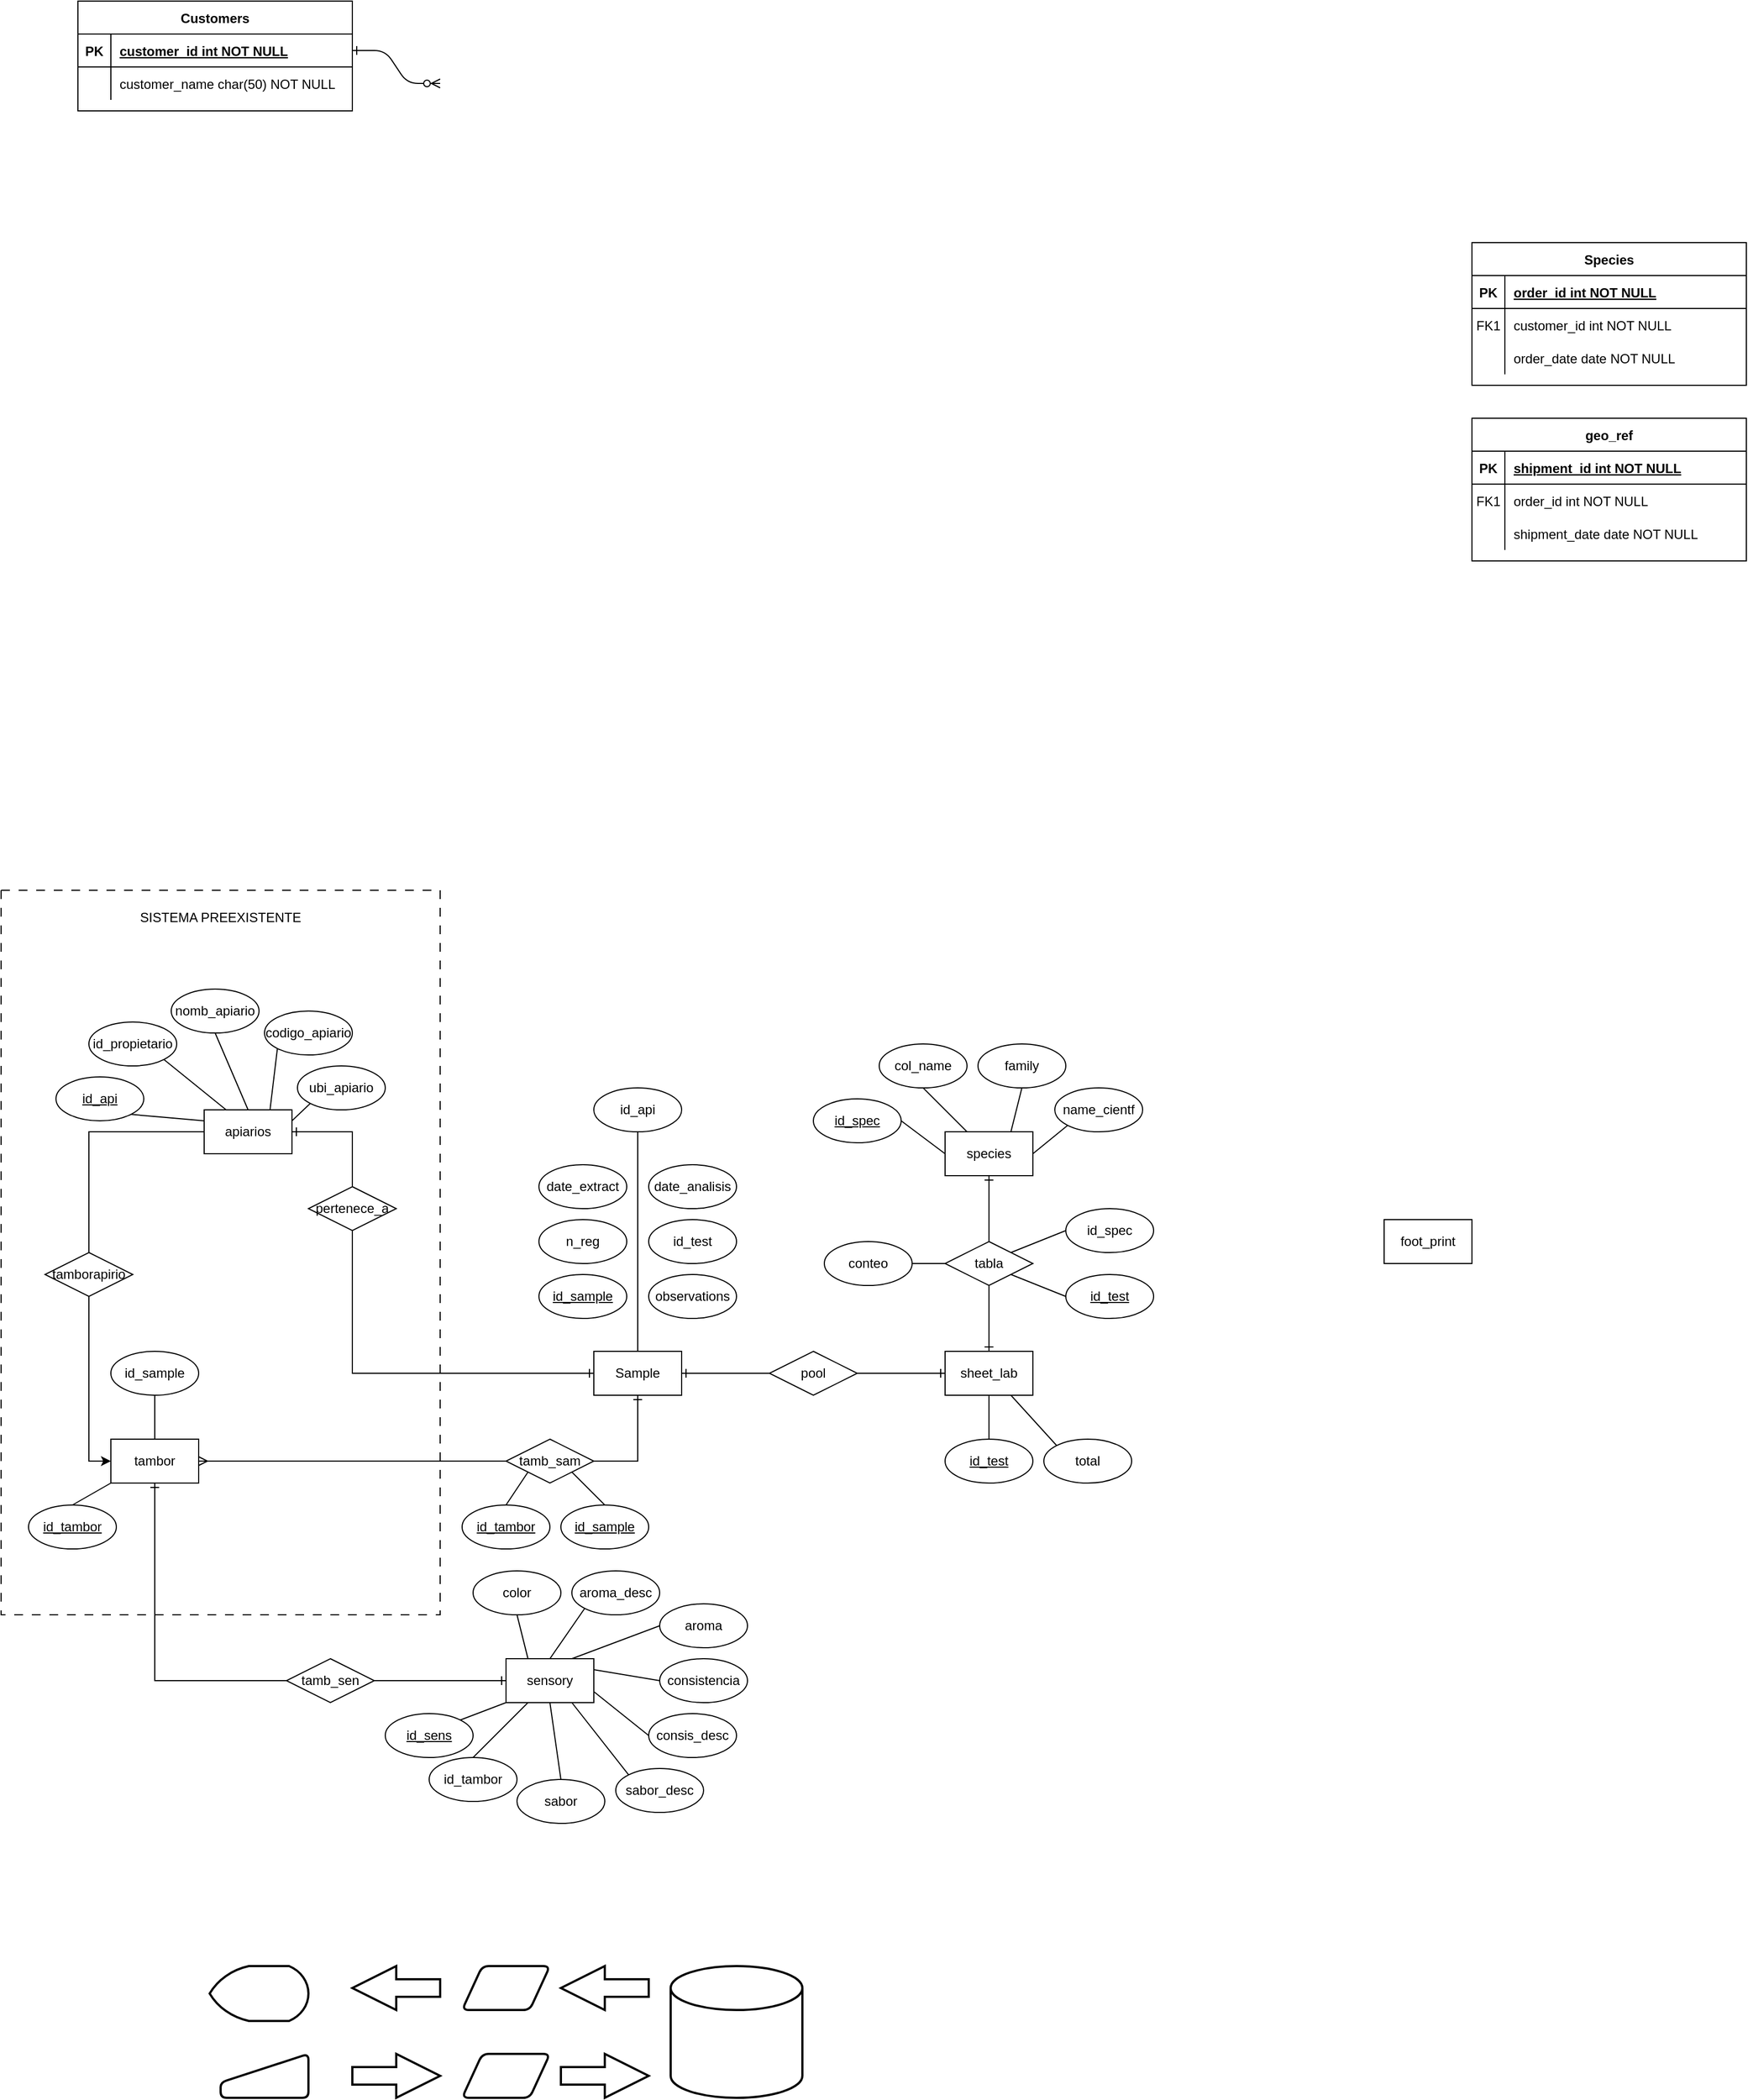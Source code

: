 <mxfile version="27.0.6">
  <diagram id="R2lEEEUBdFMjLlhIrx00" name="Page-1">
    <mxGraphModel dx="2096" dy="1727" grid="1" gridSize="10" guides="1" tooltips="1" connect="1" arrows="1" fold="1" page="1" pageScale="1" pageWidth="850" pageHeight="1100" math="0" shadow="0" extFonts="Permanent Marker^https://fonts.googleapis.com/css?family=Permanent+Marker">
      <root>
        <mxCell id="0" />
        <mxCell id="1" parent="0" />
        <mxCell id="C-vyLk0tnHw3VtMMgP7b-1" value="" style="edgeStyle=entityRelationEdgeStyle;endArrow=ERzeroToMany;startArrow=ERone;endFill=1;startFill=0;" parent="1" source="C-vyLk0tnHw3VtMMgP7b-24" edge="1">
          <mxGeometry width="100" height="100" relative="1" as="geometry">
            <mxPoint x="270" y="330" as="sourcePoint" />
            <mxPoint x="380" y="-195" as="targetPoint" />
          </mxGeometry>
        </mxCell>
        <mxCell id="C-vyLk0tnHw3VtMMgP7b-2" value="Species" style="shape=table;startSize=30;container=1;collapsible=1;childLayout=tableLayout;fixedRows=1;rowLines=0;fontStyle=1;align=center;resizeLast=1;" parent="1" vertex="1">
          <mxGeometry x="1320" y="-50" width="250" height="130" as="geometry" />
        </mxCell>
        <mxCell id="C-vyLk0tnHw3VtMMgP7b-3" value="" style="shape=partialRectangle;collapsible=0;dropTarget=0;pointerEvents=0;fillColor=none;points=[[0,0.5],[1,0.5]];portConstraint=eastwest;top=0;left=0;right=0;bottom=1;" parent="C-vyLk0tnHw3VtMMgP7b-2" vertex="1">
          <mxGeometry y="30" width="250" height="30" as="geometry" />
        </mxCell>
        <mxCell id="C-vyLk0tnHw3VtMMgP7b-4" value="PK" style="shape=partialRectangle;overflow=hidden;connectable=0;fillColor=none;top=0;left=0;bottom=0;right=0;fontStyle=1;" parent="C-vyLk0tnHw3VtMMgP7b-3" vertex="1">
          <mxGeometry width="30" height="30" as="geometry">
            <mxRectangle width="30" height="30" as="alternateBounds" />
          </mxGeometry>
        </mxCell>
        <mxCell id="C-vyLk0tnHw3VtMMgP7b-5" value="order_id int NOT NULL " style="shape=partialRectangle;overflow=hidden;connectable=0;fillColor=none;top=0;left=0;bottom=0;right=0;align=left;spacingLeft=6;fontStyle=5;" parent="C-vyLk0tnHw3VtMMgP7b-3" vertex="1">
          <mxGeometry x="30" width="220" height="30" as="geometry">
            <mxRectangle width="220" height="30" as="alternateBounds" />
          </mxGeometry>
        </mxCell>
        <mxCell id="C-vyLk0tnHw3VtMMgP7b-6" value="" style="shape=partialRectangle;collapsible=0;dropTarget=0;pointerEvents=0;fillColor=none;points=[[0,0.5],[1,0.5]];portConstraint=eastwest;top=0;left=0;right=0;bottom=0;" parent="C-vyLk0tnHw3VtMMgP7b-2" vertex="1">
          <mxGeometry y="60" width="250" height="30" as="geometry" />
        </mxCell>
        <mxCell id="C-vyLk0tnHw3VtMMgP7b-7" value="FK1" style="shape=partialRectangle;overflow=hidden;connectable=0;fillColor=none;top=0;left=0;bottom=0;right=0;" parent="C-vyLk0tnHw3VtMMgP7b-6" vertex="1">
          <mxGeometry width="30" height="30" as="geometry">
            <mxRectangle width="30" height="30" as="alternateBounds" />
          </mxGeometry>
        </mxCell>
        <mxCell id="C-vyLk0tnHw3VtMMgP7b-8" value="customer_id int NOT NULL" style="shape=partialRectangle;overflow=hidden;connectable=0;fillColor=none;top=0;left=0;bottom=0;right=0;align=left;spacingLeft=6;" parent="C-vyLk0tnHw3VtMMgP7b-6" vertex="1">
          <mxGeometry x="30" width="220" height="30" as="geometry">
            <mxRectangle width="220" height="30" as="alternateBounds" />
          </mxGeometry>
        </mxCell>
        <mxCell id="C-vyLk0tnHw3VtMMgP7b-9" value="" style="shape=partialRectangle;collapsible=0;dropTarget=0;pointerEvents=0;fillColor=none;points=[[0,0.5],[1,0.5]];portConstraint=eastwest;top=0;left=0;right=0;bottom=0;" parent="C-vyLk0tnHw3VtMMgP7b-2" vertex="1">
          <mxGeometry y="90" width="250" height="30" as="geometry" />
        </mxCell>
        <mxCell id="C-vyLk0tnHw3VtMMgP7b-10" value="" style="shape=partialRectangle;overflow=hidden;connectable=0;fillColor=none;top=0;left=0;bottom=0;right=0;" parent="C-vyLk0tnHw3VtMMgP7b-9" vertex="1">
          <mxGeometry width="30" height="30" as="geometry">
            <mxRectangle width="30" height="30" as="alternateBounds" />
          </mxGeometry>
        </mxCell>
        <mxCell id="C-vyLk0tnHw3VtMMgP7b-11" value="order_date date NOT NULL" style="shape=partialRectangle;overflow=hidden;connectable=0;fillColor=none;top=0;left=0;bottom=0;right=0;align=left;spacingLeft=6;" parent="C-vyLk0tnHw3VtMMgP7b-9" vertex="1">
          <mxGeometry x="30" width="220" height="30" as="geometry">
            <mxRectangle width="220" height="30" as="alternateBounds" />
          </mxGeometry>
        </mxCell>
        <mxCell id="C-vyLk0tnHw3VtMMgP7b-13" value="geo_ref" style="shape=table;startSize=30;container=1;collapsible=1;childLayout=tableLayout;fixedRows=1;rowLines=0;fontStyle=1;align=center;resizeLast=1;" parent="1" vertex="1">
          <mxGeometry x="1320" y="110" width="250" height="130" as="geometry" />
        </mxCell>
        <mxCell id="C-vyLk0tnHw3VtMMgP7b-14" value="" style="shape=partialRectangle;collapsible=0;dropTarget=0;pointerEvents=0;fillColor=none;points=[[0,0.5],[1,0.5]];portConstraint=eastwest;top=0;left=0;right=0;bottom=1;" parent="C-vyLk0tnHw3VtMMgP7b-13" vertex="1">
          <mxGeometry y="30" width="250" height="30" as="geometry" />
        </mxCell>
        <mxCell id="C-vyLk0tnHw3VtMMgP7b-15" value="PK" style="shape=partialRectangle;overflow=hidden;connectable=0;fillColor=none;top=0;left=0;bottom=0;right=0;fontStyle=1;" parent="C-vyLk0tnHw3VtMMgP7b-14" vertex="1">
          <mxGeometry width="30" height="30" as="geometry">
            <mxRectangle width="30" height="30" as="alternateBounds" />
          </mxGeometry>
        </mxCell>
        <mxCell id="C-vyLk0tnHw3VtMMgP7b-16" value="shipment_id int NOT NULL " style="shape=partialRectangle;overflow=hidden;connectable=0;fillColor=none;top=0;left=0;bottom=0;right=0;align=left;spacingLeft=6;fontStyle=5;" parent="C-vyLk0tnHw3VtMMgP7b-14" vertex="1">
          <mxGeometry x="30" width="220" height="30" as="geometry">
            <mxRectangle width="220" height="30" as="alternateBounds" />
          </mxGeometry>
        </mxCell>
        <mxCell id="C-vyLk0tnHw3VtMMgP7b-17" value="" style="shape=partialRectangle;collapsible=0;dropTarget=0;pointerEvents=0;fillColor=none;points=[[0,0.5],[1,0.5]];portConstraint=eastwest;top=0;left=0;right=0;bottom=0;" parent="C-vyLk0tnHw3VtMMgP7b-13" vertex="1">
          <mxGeometry y="60" width="250" height="30" as="geometry" />
        </mxCell>
        <mxCell id="C-vyLk0tnHw3VtMMgP7b-18" value="FK1" style="shape=partialRectangle;overflow=hidden;connectable=0;fillColor=none;top=0;left=0;bottom=0;right=0;" parent="C-vyLk0tnHw3VtMMgP7b-17" vertex="1">
          <mxGeometry width="30" height="30" as="geometry">
            <mxRectangle width="30" height="30" as="alternateBounds" />
          </mxGeometry>
        </mxCell>
        <mxCell id="C-vyLk0tnHw3VtMMgP7b-19" value="order_id int NOT NULL" style="shape=partialRectangle;overflow=hidden;connectable=0;fillColor=none;top=0;left=0;bottom=0;right=0;align=left;spacingLeft=6;" parent="C-vyLk0tnHw3VtMMgP7b-17" vertex="1">
          <mxGeometry x="30" width="220" height="30" as="geometry">
            <mxRectangle width="220" height="30" as="alternateBounds" />
          </mxGeometry>
        </mxCell>
        <mxCell id="C-vyLk0tnHw3VtMMgP7b-20" value="" style="shape=partialRectangle;collapsible=0;dropTarget=0;pointerEvents=0;fillColor=none;points=[[0,0.5],[1,0.5]];portConstraint=eastwest;top=0;left=0;right=0;bottom=0;" parent="C-vyLk0tnHw3VtMMgP7b-13" vertex="1">
          <mxGeometry y="90" width="250" height="30" as="geometry" />
        </mxCell>
        <mxCell id="C-vyLk0tnHw3VtMMgP7b-21" value="" style="shape=partialRectangle;overflow=hidden;connectable=0;fillColor=none;top=0;left=0;bottom=0;right=0;" parent="C-vyLk0tnHw3VtMMgP7b-20" vertex="1">
          <mxGeometry width="30" height="30" as="geometry">
            <mxRectangle width="30" height="30" as="alternateBounds" />
          </mxGeometry>
        </mxCell>
        <mxCell id="C-vyLk0tnHw3VtMMgP7b-22" value="shipment_date date NOT NULL" style="shape=partialRectangle;overflow=hidden;connectable=0;fillColor=none;top=0;left=0;bottom=0;right=0;align=left;spacingLeft=6;" parent="C-vyLk0tnHw3VtMMgP7b-20" vertex="1">
          <mxGeometry x="30" width="220" height="30" as="geometry">
            <mxRectangle width="220" height="30" as="alternateBounds" />
          </mxGeometry>
        </mxCell>
        <mxCell id="C-vyLk0tnHw3VtMMgP7b-23" value="Customers" style="shape=table;startSize=30;container=1;collapsible=1;childLayout=tableLayout;fixedRows=1;rowLines=0;fontStyle=1;align=center;resizeLast=1;" parent="1" vertex="1">
          <mxGeometry x="50" y="-270" width="250" height="100" as="geometry" />
        </mxCell>
        <mxCell id="C-vyLk0tnHw3VtMMgP7b-24" value="" style="shape=partialRectangle;collapsible=0;dropTarget=0;pointerEvents=0;fillColor=none;points=[[0,0.5],[1,0.5]];portConstraint=eastwest;top=0;left=0;right=0;bottom=1;" parent="C-vyLk0tnHw3VtMMgP7b-23" vertex="1">
          <mxGeometry y="30" width="250" height="30" as="geometry" />
        </mxCell>
        <mxCell id="C-vyLk0tnHw3VtMMgP7b-25" value="PK" style="shape=partialRectangle;overflow=hidden;connectable=0;fillColor=none;top=0;left=0;bottom=0;right=0;fontStyle=1;" parent="C-vyLk0tnHw3VtMMgP7b-24" vertex="1">
          <mxGeometry width="30" height="30" as="geometry">
            <mxRectangle width="30" height="30" as="alternateBounds" />
          </mxGeometry>
        </mxCell>
        <mxCell id="C-vyLk0tnHw3VtMMgP7b-26" value="customer_id int NOT NULL " style="shape=partialRectangle;overflow=hidden;connectable=0;fillColor=none;top=0;left=0;bottom=0;right=0;align=left;spacingLeft=6;fontStyle=5;" parent="C-vyLk0tnHw3VtMMgP7b-24" vertex="1">
          <mxGeometry x="30" width="220" height="30" as="geometry">
            <mxRectangle width="220" height="30" as="alternateBounds" />
          </mxGeometry>
        </mxCell>
        <mxCell id="C-vyLk0tnHw3VtMMgP7b-27" value="" style="shape=partialRectangle;collapsible=0;dropTarget=0;pointerEvents=0;fillColor=none;points=[[0,0.5],[1,0.5]];portConstraint=eastwest;top=0;left=0;right=0;bottom=0;" parent="C-vyLk0tnHw3VtMMgP7b-23" vertex="1">
          <mxGeometry y="60" width="250" height="30" as="geometry" />
        </mxCell>
        <mxCell id="C-vyLk0tnHw3VtMMgP7b-28" value="" style="shape=partialRectangle;overflow=hidden;connectable=0;fillColor=none;top=0;left=0;bottom=0;right=0;" parent="C-vyLk0tnHw3VtMMgP7b-27" vertex="1">
          <mxGeometry width="30" height="30" as="geometry">
            <mxRectangle width="30" height="30" as="alternateBounds" />
          </mxGeometry>
        </mxCell>
        <mxCell id="C-vyLk0tnHw3VtMMgP7b-29" value="customer_name char(50) NOT NULL" style="shape=partialRectangle;overflow=hidden;connectable=0;fillColor=none;top=0;left=0;bottom=0;right=0;align=left;spacingLeft=6;" parent="C-vyLk0tnHw3VtMMgP7b-27" vertex="1">
          <mxGeometry x="30" width="220" height="30" as="geometry">
            <mxRectangle width="220" height="30" as="alternateBounds" />
          </mxGeometry>
        </mxCell>
        <mxCell id="2UJ9F-yyZZV8TtGCsO7B-1" value="species" style="whiteSpace=wrap;html=1;align=center;" parent="1" vertex="1">
          <mxGeometry x="840" y="760" width="80" height="40" as="geometry" />
        </mxCell>
        <mxCell id="FHarEw_1w8gjIPrUUaQ0-25" style="edgeStyle=orthogonalEdgeStyle;rounded=0;orthogonalLoop=1;jettySize=auto;html=1;entryX=0.5;entryY=1;entryDx=0;entryDy=0;startArrow=ERmany;startFill=0;endArrow=ERone;endFill=0;" parent="1" source="2UJ9F-yyZZV8TtGCsO7B-2" target="2UJ9F-yyZZV8TtGCsO7B-3" edge="1">
          <mxGeometry relative="1" as="geometry" />
        </mxCell>
        <mxCell id="ieJBfIBitrrJD2SXiwdM-3" style="edgeStyle=orthogonalEdgeStyle;rounded=0;orthogonalLoop=1;jettySize=auto;html=1;entryX=0;entryY=0.5;entryDx=0;entryDy=0;startArrow=ERone;startFill=0;endArrow=ERone;endFill=0;" parent="1" source="2UJ9F-yyZZV8TtGCsO7B-2" target="ieJBfIBitrrJD2SXiwdM-2" edge="1">
          <mxGeometry relative="1" as="geometry">
            <Array as="points">
              <mxPoint x="120" y="1260" />
            </Array>
          </mxGeometry>
        </mxCell>
        <mxCell id="2UJ9F-yyZZV8TtGCsO7B-2" value="tambor" style="whiteSpace=wrap;html=1;align=center;" parent="1" vertex="1">
          <mxGeometry x="80" y="1040" width="80" height="40" as="geometry" />
        </mxCell>
        <mxCell id="2UJ9F-yyZZV8TtGCsO7B-3" value="Sample" style="whiteSpace=wrap;html=1;align=center;" parent="1" vertex="1">
          <mxGeometry x="520" y="960" width="80" height="40" as="geometry" />
        </mxCell>
        <mxCell id="FHarEw_1w8gjIPrUUaQ0-1" value="" style="strokeWidth=2;html=1;shape=mxgraph.flowchart.database;whiteSpace=wrap;" parent="1" vertex="1">
          <mxGeometry x="590" y="1520" width="120" height="120" as="geometry" />
        </mxCell>
        <mxCell id="FHarEw_1w8gjIPrUUaQ0-2" value="" style="html=1;strokeWidth=2;shape=manualInput;whiteSpace=wrap;rounded=1;size=26;arcSize=11;" parent="1" vertex="1">
          <mxGeometry x="180" y="1600" width="80" height="40" as="geometry" />
        </mxCell>
        <mxCell id="FHarEw_1w8gjIPrUUaQ0-3" value="" style="shape=parallelogram;html=1;strokeWidth=2;perimeter=parallelogramPerimeter;whiteSpace=wrap;rounded=1;arcSize=12;size=0.23;" parent="1" vertex="1">
          <mxGeometry x="400" y="1600" width="80" height="40" as="geometry" />
        </mxCell>
        <mxCell id="FHarEw_1w8gjIPrUUaQ0-4" value="" style="verticalLabelPosition=bottom;verticalAlign=top;html=1;strokeWidth=2;shape=mxgraph.arrows2.arrow;dy=0.6;dx=40;notch=0;" parent="1" vertex="1">
          <mxGeometry x="490" y="1600" width="80" height="40" as="geometry" />
        </mxCell>
        <mxCell id="FHarEw_1w8gjIPrUUaQ0-5" value="" style="verticalLabelPosition=bottom;verticalAlign=top;html=1;strokeWidth=2;shape=mxgraph.arrows2.arrow;dy=0.6;dx=40;notch=0;" parent="1" vertex="1">
          <mxGeometry x="300" y="1600" width="80" height="40" as="geometry" />
        </mxCell>
        <mxCell id="FHarEw_1w8gjIPrUUaQ0-7" value="" style="strokeWidth=2;html=1;shape=mxgraph.flowchart.display;whiteSpace=wrap;" parent="1" vertex="1">
          <mxGeometry x="170" y="1520" width="90" height="50" as="geometry" />
        </mxCell>
        <mxCell id="FHarEw_1w8gjIPrUUaQ0-8" value="" style="verticalLabelPosition=bottom;verticalAlign=top;html=1;strokeWidth=2;shape=mxgraph.arrows2.arrow;dy=0.6;dx=40;notch=0;direction=west;" parent="1" vertex="1">
          <mxGeometry x="490" y="1520" width="80" height="40" as="geometry" />
        </mxCell>
        <mxCell id="FHarEw_1w8gjIPrUUaQ0-9" value="" style="verticalLabelPosition=bottom;verticalAlign=top;html=1;strokeWidth=2;shape=mxgraph.arrows2.arrow;dy=0.6;dx=40;notch=0;direction=west;" parent="1" vertex="1">
          <mxGeometry x="300" y="1520" width="80" height="40" as="geometry" />
        </mxCell>
        <mxCell id="FHarEw_1w8gjIPrUUaQ0-10" value="" style="shape=parallelogram;html=1;strokeWidth=2;perimeter=parallelogramPerimeter;whiteSpace=wrap;rounded=1;arcSize=12;size=0.23;" parent="1" vertex="1">
          <mxGeometry x="400" y="1520" width="80" height="40" as="geometry" />
        </mxCell>
        <mxCell id="FHarEw_1w8gjIPrUUaQ0-11" value="id_spec" style="ellipse;whiteSpace=wrap;html=1;align=center;fontStyle=4;" parent="1" vertex="1">
          <mxGeometry x="720" y="730" width="80" height="40" as="geometry" />
        </mxCell>
        <mxCell id="FHarEw_1w8gjIPrUUaQ0-12" value="col_name" style="ellipse;whiteSpace=wrap;html=1;align=center;" parent="1" vertex="1">
          <mxGeometry x="780" y="680" width="80" height="40" as="geometry" />
        </mxCell>
        <mxCell id="FHarEw_1w8gjIPrUUaQ0-13" value="family" style="ellipse;whiteSpace=wrap;html=1;align=center;" parent="1" vertex="1">
          <mxGeometry x="870" y="680" width="80" height="40" as="geometry" />
        </mxCell>
        <mxCell id="FHarEw_1w8gjIPrUUaQ0-17" value="" style="endArrow=none;html=1;rounded=0;entryX=0;entryY=0.5;entryDx=0;entryDy=0;exitX=1;exitY=0.5;exitDx=0;exitDy=0;" parent="1" source="FHarEw_1w8gjIPrUUaQ0-11" target="2UJ9F-yyZZV8TtGCsO7B-1" edge="1">
          <mxGeometry relative="1" as="geometry">
            <mxPoint x="820" y="720" as="sourcePoint" />
            <mxPoint x="980" y="720" as="targetPoint" />
          </mxGeometry>
        </mxCell>
        <mxCell id="FHarEw_1w8gjIPrUUaQ0-18" value="" style="endArrow=none;html=1;rounded=0;entryX=0.25;entryY=0;entryDx=0;entryDy=0;exitX=0.5;exitY=1;exitDx=0;exitDy=0;" parent="1" source="FHarEw_1w8gjIPrUUaQ0-12" target="2UJ9F-yyZZV8TtGCsO7B-1" edge="1">
          <mxGeometry relative="1" as="geometry">
            <mxPoint x="820" y="760" as="sourcePoint" />
            <mxPoint x="860" y="790" as="targetPoint" />
          </mxGeometry>
        </mxCell>
        <mxCell id="FHarEw_1w8gjIPrUUaQ0-19" value="" style="endArrow=none;html=1;rounded=0;entryX=0.75;entryY=0;entryDx=0;entryDy=0;exitX=0.5;exitY=1;exitDx=0;exitDy=0;" parent="1" source="FHarEw_1w8gjIPrUUaQ0-13" target="2UJ9F-yyZZV8TtGCsO7B-1" edge="1">
          <mxGeometry relative="1" as="geometry">
            <mxPoint x="970" y="730" as="sourcePoint" />
            <mxPoint x="1010" y="760" as="targetPoint" />
          </mxGeometry>
        </mxCell>
        <mxCell id="FHarEw_1w8gjIPrUUaQ0-22" value="" style="endArrow=none;html=1;rounded=0;entryX=0.5;entryY=0;entryDx=0;entryDy=0;exitX=0;exitY=1;exitDx=0;exitDy=0;" parent="1" source="2UJ9F-yyZZV8TtGCsO7B-2" target="FHarEw_1w8gjIPrUUaQ0-21" edge="1">
          <mxGeometry relative="1" as="geometry">
            <mxPoint x="250" y="900" as="sourcePoint" />
            <mxPoint x="240" y="940" as="targetPoint" />
          </mxGeometry>
        </mxCell>
        <mxCell id="FHarEw_1w8gjIPrUUaQ0-23" value="tamb_sam" style="shape=rhombus;perimeter=rhombusPerimeter;whiteSpace=wrap;html=1;align=center;" parent="1" vertex="1">
          <mxGeometry x="440" y="1040" width="80" height="40" as="geometry" />
        </mxCell>
        <mxCell id="FHarEw_1w8gjIPrUUaQ0-30" value="date_extract" style="ellipse;whiteSpace=wrap;html=1;align=center;" parent="1" vertex="1">
          <mxGeometry x="470" y="790" width="80" height="40" as="geometry" />
        </mxCell>
        <mxCell id="FHarEw_1w8gjIPrUUaQ0-31" value="id_test" style="ellipse;whiteSpace=wrap;html=1;align=center;" parent="1" vertex="1">
          <mxGeometry x="570" y="840" width="80" height="40" as="geometry" />
        </mxCell>
        <mxCell id="FHarEw_1w8gjIPrUUaQ0-32" value="&lt;u&gt;id_sample&lt;/u&gt;" style="ellipse;whiteSpace=wrap;html=1;align=center;" parent="1" vertex="1">
          <mxGeometry x="470" y="890" width="80" height="40" as="geometry" />
        </mxCell>
        <mxCell id="FHarEw_1w8gjIPrUUaQ0-33" value="id_sample" style="ellipse;whiteSpace=wrap;html=1;align=center;" parent="1" vertex="1">
          <mxGeometry x="80" y="960" width="80" height="40" as="geometry" />
        </mxCell>
        <mxCell id="FHarEw_1w8gjIPrUUaQ0-40" value="observations" style="ellipse;whiteSpace=wrap;html=1;align=center;" parent="1" vertex="1">
          <mxGeometry x="570" y="890" width="80" height="40" as="geometry" />
        </mxCell>
        <mxCell id="FHarEw_1w8gjIPrUUaQ0-43" style="edgeStyle=orthogonalEdgeStyle;rounded=0;orthogonalLoop=1;jettySize=auto;html=1;entryX=1;entryY=0.5;entryDx=0;entryDy=0;startArrow=ERone;startFill=0;endArrow=ERone;endFill=0;" parent="1" source="FHarEw_1w8gjIPrUUaQ0-41" target="2UJ9F-yyZZV8TtGCsO7B-3" edge="1">
          <mxGeometry relative="1" as="geometry" />
        </mxCell>
        <mxCell id="FHarEw_1w8gjIPrUUaQ0-41" value="sheet_lab" style="whiteSpace=wrap;html=1;align=center;" parent="1" vertex="1">
          <mxGeometry x="840" y="960" width="80" height="40" as="geometry" />
        </mxCell>
        <mxCell id="FHarEw_1w8gjIPrUUaQ0-42" value="pool" style="shape=rhombus;perimeter=rhombusPerimeter;whiteSpace=wrap;html=1;align=center;" parent="1" vertex="1">
          <mxGeometry x="680" y="960" width="80" height="40" as="geometry" />
        </mxCell>
        <mxCell id="FHarEw_1w8gjIPrUUaQ0-44" value="" style="endArrow=none;html=1;rounded=0;exitX=0.5;exitY=0;exitDx=0;exitDy=0;" parent="1" source="2UJ9F-yyZZV8TtGCsO7B-3" edge="1">
          <mxGeometry relative="1" as="geometry">
            <mxPoint x="650" y="940" as="sourcePoint" />
            <mxPoint x="560" y="760" as="targetPoint" />
          </mxGeometry>
        </mxCell>
        <mxCell id="FHarEw_1w8gjIPrUUaQ0-45" value="id_test" style="ellipse;whiteSpace=wrap;html=1;align=center;fontStyle=4" parent="1" vertex="1">
          <mxGeometry x="840" y="1040" width="80" height="40" as="geometry" />
        </mxCell>
        <mxCell id="FHarEw_1w8gjIPrUUaQ0-46" value="" style="endArrow=none;html=1;rounded=0;entryX=0.5;entryY=0;entryDx=0;entryDy=0;exitX=0.5;exitY=1;exitDx=0;exitDy=0;" parent="1" source="FHarEw_1w8gjIPrUUaQ0-41" target="FHarEw_1w8gjIPrUUaQ0-45" edge="1">
          <mxGeometry relative="1" as="geometry">
            <mxPoint x="800" y="1040" as="sourcePoint" />
            <mxPoint x="890" y="930" as="targetPoint" />
          </mxGeometry>
        </mxCell>
        <mxCell id="FHarEw_1w8gjIPrUUaQ0-49" value="total" style="ellipse;whiteSpace=wrap;html=1;align=center;" parent="1" vertex="1">
          <mxGeometry x="930" y="1040" width="80" height="40" as="geometry" />
        </mxCell>
        <mxCell id="FHarEw_1w8gjIPrUUaQ0-51" value="" style="endArrow=none;html=1;rounded=0;exitX=0.75;exitY=1;exitDx=0;exitDy=0;entryX=0;entryY=0;entryDx=0;entryDy=0;" parent="1" source="FHarEw_1w8gjIPrUUaQ0-41" target="FHarEw_1w8gjIPrUUaQ0-49" edge="1">
          <mxGeometry relative="1" as="geometry">
            <mxPoint x="940" y="970" as="sourcePoint" />
            <mxPoint x="980" y="970" as="targetPoint" />
          </mxGeometry>
        </mxCell>
        <mxCell id="FHarEw_1w8gjIPrUUaQ0-53" value="" style="endArrow=none;html=1;rounded=0;exitX=0.5;exitY=1;exitDx=0;exitDy=0;entryX=0.5;entryY=0;entryDx=0;entryDy=0;" parent="1" source="FHarEw_1w8gjIPrUUaQ0-33" target="2UJ9F-yyZZV8TtGCsO7B-2" edge="1">
          <mxGeometry relative="1" as="geometry">
            <mxPoint x="119.68" y="1010" as="sourcePoint" />
            <mxPoint x="160" y="1020" as="targetPoint" />
          </mxGeometry>
        </mxCell>
        <mxCell id="FHarEw_1w8gjIPrUUaQ0-56" value="date_analisis" style="ellipse;whiteSpace=wrap;html=1;align=center;" parent="1" vertex="1">
          <mxGeometry x="570" y="790" width="80" height="40" as="geometry" />
        </mxCell>
        <mxCell id="FHarEw_1w8gjIPrUUaQ0-57" value="n_reg" style="ellipse;whiteSpace=wrap;html=1;align=center;" parent="1" vertex="1">
          <mxGeometry x="470" y="840" width="80" height="40" as="geometry" />
        </mxCell>
        <mxCell id="FHarEw_1w8gjIPrUUaQ0-58" value="id_api" style="ellipse;whiteSpace=wrap;html=1;align=center;" parent="1" vertex="1">
          <mxGeometry x="520" y="720" width="80" height="40" as="geometry" />
        </mxCell>
        <mxCell id="FHarEw_1w8gjIPrUUaQ0-76" style="edgeStyle=orthogonalEdgeStyle;rounded=0;orthogonalLoop=1;jettySize=auto;html=1;entryX=0;entryY=0.5;entryDx=0;entryDy=0;" parent="1" source="FHarEw_1w8gjIPrUUaQ0-66" target="2UJ9F-yyZZV8TtGCsO7B-2" edge="1">
          <mxGeometry relative="1" as="geometry" />
        </mxCell>
        <mxCell id="FHarEw_1w8gjIPrUUaQ0-82" style="edgeStyle=orthogonalEdgeStyle;rounded=0;orthogonalLoop=1;jettySize=auto;html=1;entryX=0;entryY=0.5;entryDx=0;entryDy=0;startArrow=ERone;startFill=0;endArrow=ERone;endFill=0;" parent="1" source="FHarEw_1w8gjIPrUUaQ0-66" target="2UJ9F-yyZZV8TtGCsO7B-3" edge="1">
          <mxGeometry relative="1" as="geometry">
            <Array as="points">
              <mxPoint x="300" y="760" />
              <mxPoint x="300" y="980" />
            </Array>
          </mxGeometry>
        </mxCell>
        <mxCell id="FHarEw_1w8gjIPrUUaQ0-66" value="apiarios" style="whiteSpace=wrap;html=1;align=center;" parent="1" vertex="1">
          <mxGeometry x="165" y="740" width="80" height="40" as="geometry" />
        </mxCell>
        <mxCell id="FHarEw_1w8gjIPrUUaQ0-67" value="id_api" style="ellipse;whiteSpace=wrap;html=1;align=center;fontStyle=4;" parent="1" vertex="1">
          <mxGeometry x="30" y="710" width="80" height="40" as="geometry" />
        </mxCell>
        <mxCell id="FHarEw_1w8gjIPrUUaQ0-68" value="id_propietario" style="ellipse;whiteSpace=wrap;html=1;align=center;" parent="1" vertex="1">
          <mxGeometry x="60" y="660" width="80" height="40" as="geometry" />
        </mxCell>
        <mxCell id="FHarEw_1w8gjIPrUUaQ0-69" value="nomb_apiario" style="ellipse;whiteSpace=wrap;html=1;align=center;" parent="1" vertex="1">
          <mxGeometry x="135" y="630" width="80" height="40" as="geometry" />
        </mxCell>
        <mxCell id="FHarEw_1w8gjIPrUUaQ0-70" value="" style="endArrow=none;html=1;rounded=0;entryX=0;entryY=0.25;entryDx=0;entryDy=0;exitX=1;exitY=1;exitDx=0;exitDy=0;" parent="1" source="FHarEw_1w8gjIPrUUaQ0-67" target="FHarEw_1w8gjIPrUUaQ0-66" edge="1">
          <mxGeometry relative="1" as="geometry">
            <mxPoint x="145" y="700" as="sourcePoint" />
            <mxPoint x="305" y="700" as="targetPoint" />
          </mxGeometry>
        </mxCell>
        <mxCell id="FHarEw_1w8gjIPrUUaQ0-71" value="" style="endArrow=none;html=1;rounded=0;entryX=0.25;entryY=0;entryDx=0;entryDy=0;exitX=1;exitY=1;exitDx=0;exitDy=0;" parent="1" source="FHarEw_1w8gjIPrUUaQ0-68" target="FHarEw_1w8gjIPrUUaQ0-66" edge="1">
          <mxGeometry relative="1" as="geometry">
            <mxPoint x="145" y="740" as="sourcePoint" />
            <mxPoint x="185" y="770" as="targetPoint" />
          </mxGeometry>
        </mxCell>
        <mxCell id="FHarEw_1w8gjIPrUUaQ0-72" value="" style="endArrow=none;html=1;rounded=0;entryX=0.5;entryY=0;entryDx=0;entryDy=0;exitX=0.5;exitY=1;exitDx=0;exitDy=0;" parent="1" source="FHarEw_1w8gjIPrUUaQ0-69" target="FHarEw_1w8gjIPrUUaQ0-66" edge="1">
          <mxGeometry relative="1" as="geometry">
            <mxPoint x="295" y="710" as="sourcePoint" />
            <mxPoint x="335" y="740" as="targetPoint" />
          </mxGeometry>
        </mxCell>
        <mxCell id="FHarEw_1w8gjIPrUUaQ0-74" value="tamborapirio" style="shape=rhombus;perimeter=rhombusPerimeter;whiteSpace=wrap;html=1;align=center;" parent="1" vertex="1">
          <mxGeometry x="20" y="870" width="80" height="40" as="geometry" />
        </mxCell>
        <mxCell id="FHarEw_1w8gjIPrUUaQ0-78" value="codigo_apiario" style="ellipse;whiteSpace=wrap;html=1;align=center;" parent="1" vertex="1">
          <mxGeometry x="220" y="650" width="80" height="40" as="geometry" />
        </mxCell>
        <mxCell id="FHarEw_1w8gjIPrUUaQ0-79" value="ubi_apiario" style="ellipse;whiteSpace=wrap;html=1;align=center;" parent="1" vertex="1">
          <mxGeometry x="250" y="700" width="80" height="40" as="geometry" />
        </mxCell>
        <mxCell id="FHarEw_1w8gjIPrUUaQ0-80" value="" style="endArrow=none;html=1;rounded=0;entryX=0.75;entryY=0;entryDx=0;entryDy=0;exitX=0;exitY=1;exitDx=0;exitDy=0;" parent="1" source="FHarEw_1w8gjIPrUUaQ0-78" target="FHarEw_1w8gjIPrUUaQ0-66" edge="1">
          <mxGeometry relative="1" as="geometry">
            <mxPoint x="190" y="700" as="sourcePoint" />
            <mxPoint x="220" y="770" as="targetPoint" />
          </mxGeometry>
        </mxCell>
        <mxCell id="FHarEw_1w8gjIPrUUaQ0-81" value="" style="endArrow=none;html=1;rounded=0;entryX=1;entryY=0.25;entryDx=0;entryDy=0;exitX=0;exitY=1;exitDx=0;exitDy=0;" parent="1" source="FHarEw_1w8gjIPrUUaQ0-79" target="FHarEw_1w8gjIPrUUaQ0-66" edge="1">
          <mxGeometry relative="1" as="geometry">
            <mxPoint x="290" y="780" as="sourcePoint" />
            <mxPoint x="320" y="850" as="targetPoint" />
          </mxGeometry>
        </mxCell>
        <mxCell id="FHarEw_1w8gjIPrUUaQ0-84" value="" style="swimlane;startSize=0;dashed=1;dashPattern=8 8;" parent="1" vertex="1">
          <mxGeometry x="-20" y="540" width="400" height="660" as="geometry">
            <mxRectangle x="-20" y="600" width="50" height="40" as="alternateBounds" />
          </mxGeometry>
        </mxCell>
        <mxCell id="FHarEw_1w8gjIPrUUaQ0-83" value="pertenece_a" style="shape=rhombus;perimeter=rhombusPerimeter;whiteSpace=wrap;html=1;align=center;" parent="FHarEw_1w8gjIPrUUaQ0-84" vertex="1">
          <mxGeometry x="280" y="270" width="80" height="40" as="geometry" />
        </mxCell>
        <mxCell id="FHarEw_1w8gjIPrUUaQ0-90" value="SISTEMA PREEXISTENTE" style="text;html=1;align=center;verticalAlign=middle;whiteSpace=wrap;rounded=0;" parent="FHarEw_1w8gjIPrUUaQ0-84" vertex="1">
          <mxGeometry x="105" y="10" width="190" height="30" as="geometry" />
        </mxCell>
        <mxCell id="FHarEw_1w8gjIPrUUaQ0-21" value="id_tambor" style="ellipse;whiteSpace=wrap;html=1;align=center;fontStyle=4;" parent="FHarEw_1w8gjIPrUUaQ0-84" vertex="1">
          <mxGeometry x="25" y="560" width="80" height="40" as="geometry" />
        </mxCell>
        <mxCell id="FHarEw_1w8gjIPrUUaQ0-89" value="" style="endArrow=none;html=1;rounded=0;exitX=0.25;exitY=0;exitDx=0;exitDy=0;entryX=0.5;entryY=1;entryDx=0;entryDy=0;" parent="1" source="ieJBfIBitrrJD2SXiwdM-2" target="ieJBfIBitrrJD2SXiwdM-12" edge="1">
          <mxGeometry relative="1" as="geometry">
            <mxPoint x="650" y="1090" as="sourcePoint" />
            <mxPoint x="530" y="1100" as="targetPoint" />
          </mxGeometry>
        </mxCell>
        <mxCell id="FHarEw_1w8gjIPrUUaQ0-91" value="id_spec" style="ellipse;whiteSpace=wrap;html=1;align=center;" parent="1" vertex="1">
          <mxGeometry x="950" y="830" width="80" height="40" as="geometry" />
        </mxCell>
        <mxCell id="FHarEw_1w8gjIPrUUaQ0-92" value="" style="endArrow=none;html=1;rounded=0;exitX=1;exitY=0;exitDx=0;exitDy=0;entryX=0;entryY=0.5;entryDx=0;entryDy=0;" parent="1" target="FHarEw_1w8gjIPrUUaQ0-91" edge="1">
          <mxGeometry relative="1" as="geometry">
            <mxPoint x="900" y="870" as="sourcePoint" />
            <mxPoint x="1040" y="930" as="targetPoint" />
          </mxGeometry>
        </mxCell>
        <mxCell id="FHarEw_1w8gjIPrUUaQ0-102" style="edgeStyle=orthogonalEdgeStyle;rounded=0;orthogonalLoop=1;jettySize=auto;html=1;entryX=0.5;entryY=0;entryDx=0;entryDy=0;endArrow=ERone;endFill=0;startArrow=ERone;startFill=0;" parent="1" edge="1">
          <mxGeometry relative="1" as="geometry">
            <mxPoint x="880" y="800" as="sourcePoint" />
            <mxPoint x="880" y="960" as="targetPoint" />
          </mxGeometry>
        </mxCell>
        <mxCell id="FHarEw_1w8gjIPrUUaQ0-96" value="foot_print" style="whiteSpace=wrap;html=1;align=center;" parent="1" vertex="1">
          <mxGeometry x="1240" y="840" width="80" height="40" as="geometry" />
        </mxCell>
        <mxCell id="FHarEw_1w8gjIPrUUaQ0-97" value="&lt;u&gt;id_test&lt;/u&gt;" style="ellipse;whiteSpace=wrap;html=1;align=center;" parent="1" vertex="1">
          <mxGeometry x="950" y="890" width="80" height="40" as="geometry" />
        </mxCell>
        <mxCell id="FHarEw_1w8gjIPrUUaQ0-98" value="tabla" style="shape=rhombus;perimeter=rhombusPerimeter;whiteSpace=wrap;html=1;align=center;" parent="1" vertex="1">
          <mxGeometry x="840" y="860" width="80" height="40" as="geometry" />
        </mxCell>
        <mxCell id="FHarEw_1w8gjIPrUUaQ0-99" value="" style="endArrow=none;html=1;rounded=0;entryX=1;entryY=1;entryDx=0;entryDy=0;exitX=0;exitY=0.5;exitDx=0;exitDy=0;" parent="1" source="FHarEw_1w8gjIPrUUaQ0-97" target="FHarEw_1w8gjIPrUUaQ0-98" edge="1">
          <mxGeometry relative="1" as="geometry">
            <mxPoint x="950" y="850" as="sourcePoint" />
            <mxPoint x="920" y="910" as="targetPoint" />
          </mxGeometry>
        </mxCell>
        <mxCell id="FHarEw_1w8gjIPrUUaQ0-106" value="" style="endArrow=none;html=1;rounded=0;entryX=0;entryY=0.5;entryDx=0;entryDy=0;exitX=1;exitY=0.5;exitDx=0;exitDy=0;" parent="1" edge="1">
          <mxGeometry relative="1" as="geometry">
            <mxPoint x="800.0" y="880" as="sourcePoint" />
            <mxPoint x="840" y="880" as="targetPoint" />
          </mxGeometry>
        </mxCell>
        <mxCell id="FHarEw_1w8gjIPrUUaQ0-107" value="conteo" style="ellipse;whiteSpace=wrap;html=1;align=center;" parent="1" vertex="1">
          <mxGeometry x="730" y="860" width="80" height="40" as="geometry" />
        </mxCell>
        <mxCell id="ieJBfIBitrrJD2SXiwdM-1" value="tamb_sen" style="shape=rhombus;perimeter=rhombusPerimeter;whiteSpace=wrap;html=1;align=center;" parent="1" vertex="1">
          <mxGeometry x="240" y="1240" width="80" height="40" as="geometry" />
        </mxCell>
        <mxCell id="ieJBfIBitrrJD2SXiwdM-2" value="sensory" style="whiteSpace=wrap;html=1;align=center;" parent="1" vertex="1">
          <mxGeometry x="440" y="1240" width="80" height="40" as="geometry" />
        </mxCell>
        <mxCell id="ieJBfIBitrrJD2SXiwdM-4" value="id_sens" style="ellipse;whiteSpace=wrap;html=1;align=center;fontStyle=4;" parent="1" vertex="1">
          <mxGeometry x="330" y="1290" width="80" height="40" as="geometry" />
        </mxCell>
        <mxCell id="ieJBfIBitrrJD2SXiwdM-5" value="id_tambor" style="ellipse;whiteSpace=wrap;html=1;align=center;" parent="1" vertex="1">
          <mxGeometry x="370" y="1330" width="80" height="40" as="geometry" />
        </mxCell>
        <mxCell id="ieJBfIBitrrJD2SXiwdM-6" value="" style="endArrow=none;html=1;rounded=0;exitX=0;exitY=1;exitDx=0;exitDy=0;entryX=1;entryY=0;entryDx=0;entryDy=0;" parent="1" source="ieJBfIBitrrJD2SXiwdM-2" target="ieJBfIBitrrJD2SXiwdM-4" edge="1">
          <mxGeometry relative="1" as="geometry">
            <mxPoint x="580" y="1230" as="sourcePoint" />
            <mxPoint x="642" y="1276" as="targetPoint" />
          </mxGeometry>
        </mxCell>
        <mxCell id="ieJBfIBitrrJD2SXiwdM-7" value="" style="endArrow=none;html=1;rounded=0;exitX=0.25;exitY=1;exitDx=0;exitDy=0;entryX=0.5;entryY=0;entryDx=0;entryDy=0;" parent="1" source="ieJBfIBitrrJD2SXiwdM-2" target="ieJBfIBitrrJD2SXiwdM-5" edge="1">
          <mxGeometry relative="1" as="geometry">
            <mxPoint x="650" y="1220" as="sourcePoint" />
            <mxPoint x="712" y="1266" as="targetPoint" />
          </mxGeometry>
        </mxCell>
        <mxCell id="ieJBfIBitrrJD2SXiwdM-8" value="sabor_desc" style="ellipse;whiteSpace=wrap;html=1;align=center;" parent="1" vertex="1">
          <mxGeometry x="540" y="1340" width="80" height="40" as="geometry" />
        </mxCell>
        <mxCell id="ieJBfIBitrrJD2SXiwdM-9" value="sabor" style="ellipse;whiteSpace=wrap;html=1;align=center;" parent="1" vertex="1">
          <mxGeometry x="450" y="1350" width="80" height="40" as="geometry" />
        </mxCell>
        <mxCell id="ieJBfIBitrrJD2SXiwdM-10" value="aroma" style="ellipse;whiteSpace=wrap;html=1;align=center;" parent="1" vertex="1">
          <mxGeometry x="580" y="1190" width="80" height="40" as="geometry" />
        </mxCell>
        <mxCell id="ieJBfIBitrrJD2SXiwdM-11" value="aroma_desc" style="ellipse;whiteSpace=wrap;html=1;align=center;" parent="1" vertex="1">
          <mxGeometry x="500" y="1160" width="80" height="40" as="geometry" />
        </mxCell>
        <mxCell id="ieJBfIBitrrJD2SXiwdM-12" value="color" style="ellipse;whiteSpace=wrap;html=1;align=center;" parent="1" vertex="1">
          <mxGeometry x="410" y="1160" width="80" height="40" as="geometry" />
        </mxCell>
        <mxCell id="LOEWXdQoFzKzdT3Kg7No-1" value="" style="endArrow=none;html=1;rounded=0;exitX=0.5;exitY=0;exitDx=0;exitDy=0;entryX=0;entryY=1;entryDx=0;entryDy=0;" edge="1" parent="1" source="ieJBfIBitrrJD2SXiwdM-2" target="ieJBfIBitrrJD2SXiwdM-11">
          <mxGeometry relative="1" as="geometry">
            <mxPoint x="500" y="1240" as="sourcePoint" />
            <mxPoint x="490" y="1200" as="targetPoint" />
          </mxGeometry>
        </mxCell>
        <mxCell id="LOEWXdQoFzKzdT3Kg7No-2" value="" style="endArrow=none;html=1;rounded=0;exitX=0.75;exitY=0;exitDx=0;exitDy=0;entryX=0;entryY=0.5;entryDx=0;entryDy=0;" edge="1" parent="1" source="ieJBfIBitrrJD2SXiwdM-2" target="ieJBfIBitrrJD2SXiwdM-10">
          <mxGeometry relative="1" as="geometry">
            <mxPoint x="500" y="1256" as="sourcePoint" />
            <mxPoint x="542" y="1220" as="targetPoint" />
          </mxGeometry>
        </mxCell>
        <mxCell id="LOEWXdQoFzKzdT3Kg7No-3" value="" style="endArrow=none;html=1;rounded=0;exitX=0;exitY=0;exitDx=0;exitDy=0;entryX=0.75;entryY=1;entryDx=0;entryDy=0;" edge="1" parent="1" source="ieJBfIBitrrJD2SXiwdM-8" target="ieJBfIBitrrJD2SXiwdM-2">
          <mxGeometry relative="1" as="geometry">
            <mxPoint x="520" y="1326" as="sourcePoint" />
            <mxPoint x="562" y="1290" as="targetPoint" />
          </mxGeometry>
        </mxCell>
        <mxCell id="LOEWXdQoFzKzdT3Kg7No-4" value="" style="endArrow=none;html=1;rounded=0;exitX=0.5;exitY=0;exitDx=0;exitDy=0;entryX=0.5;entryY=1;entryDx=0;entryDy=0;" edge="1" parent="1" source="ieJBfIBitrrJD2SXiwdM-9" target="ieJBfIBitrrJD2SXiwdM-2">
          <mxGeometry relative="1" as="geometry">
            <mxPoint x="500" y="1346" as="sourcePoint" />
            <mxPoint x="542" y="1310" as="targetPoint" />
          </mxGeometry>
        </mxCell>
        <mxCell id="LOEWXdQoFzKzdT3Kg7No-6" value="consistencia" style="ellipse;whiteSpace=wrap;html=1;align=center;" vertex="1" parent="1">
          <mxGeometry x="580" y="1240" width="80" height="40" as="geometry" />
        </mxCell>
        <mxCell id="LOEWXdQoFzKzdT3Kg7No-7" value="" style="endArrow=none;html=1;rounded=0;entryX=0;entryY=0.5;entryDx=0;entryDy=0;exitX=1;exitY=0.25;exitDx=0;exitDy=0;" edge="1" parent="1" source="ieJBfIBitrrJD2SXiwdM-2" target="LOEWXdQoFzKzdT3Kg7No-6">
          <mxGeometry relative="1" as="geometry">
            <mxPoint x="670" y="1260" as="sourcePoint" />
            <mxPoint x="522" y="1210" as="targetPoint" />
          </mxGeometry>
        </mxCell>
        <mxCell id="LOEWXdQoFzKzdT3Kg7No-8" value="consis_desc" style="ellipse;whiteSpace=wrap;html=1;align=center;" vertex="1" parent="1">
          <mxGeometry x="570" y="1290" width="80" height="40" as="geometry" />
        </mxCell>
        <mxCell id="LOEWXdQoFzKzdT3Kg7No-9" value="" style="endArrow=none;html=1;rounded=0;exitX=0;exitY=0.5;exitDx=0;exitDy=0;entryX=1;entryY=0.75;entryDx=0;entryDy=0;" edge="1" parent="1" source="LOEWXdQoFzKzdT3Kg7No-8" target="ieJBfIBitrrJD2SXiwdM-2">
          <mxGeometry relative="1" as="geometry">
            <mxPoint x="562" y="1366" as="sourcePoint" />
            <mxPoint x="530" y="1300" as="targetPoint" />
          </mxGeometry>
        </mxCell>
        <mxCell id="LOEWXdQoFzKzdT3Kg7No-14" value="name_cientf" style="ellipse;whiteSpace=wrap;html=1;align=center;" vertex="1" parent="1">
          <mxGeometry x="940" y="720" width="80" height="40" as="geometry" />
        </mxCell>
        <mxCell id="LOEWXdQoFzKzdT3Kg7No-15" value="" style="endArrow=none;html=1;rounded=0;entryX=1;entryY=0.5;entryDx=0;entryDy=0;exitX=0;exitY=1;exitDx=0;exitDy=0;" edge="1" parent="1" source="LOEWXdQoFzKzdT3Kg7No-14" target="2UJ9F-yyZZV8TtGCsO7B-1">
          <mxGeometry relative="1" as="geometry">
            <mxPoint x="910" y="740" as="sourcePoint" />
            <mxPoint x="900" y="780" as="targetPoint" />
          </mxGeometry>
        </mxCell>
        <mxCell id="LOEWXdQoFzKzdT3Kg7No-16" value="id_tambor" style="ellipse;whiteSpace=wrap;html=1;align=center;fontStyle=4;" vertex="1" parent="1">
          <mxGeometry x="400" y="1100" width="80" height="40" as="geometry" />
        </mxCell>
        <mxCell id="LOEWXdQoFzKzdT3Kg7No-17" value="&lt;u&gt;id_sample&lt;/u&gt;" style="ellipse;whiteSpace=wrap;html=1;align=center;" vertex="1" parent="1">
          <mxGeometry x="490" y="1100" width="80" height="40" as="geometry" />
        </mxCell>
        <mxCell id="LOEWXdQoFzKzdT3Kg7No-19" value="" style="endArrow=none;html=1;rounded=0;exitX=0;exitY=1;exitDx=0;exitDy=0;entryX=0.5;entryY=0;entryDx=0;entryDy=0;" edge="1" parent="1" source="FHarEw_1w8gjIPrUUaQ0-23" target="LOEWXdQoFzKzdT3Kg7No-16">
          <mxGeometry relative="1" as="geometry">
            <mxPoint x="400" y="1070" as="sourcePoint" />
            <mxPoint x="440" y="1090" as="targetPoint" />
          </mxGeometry>
        </mxCell>
        <mxCell id="LOEWXdQoFzKzdT3Kg7No-20" value="" style="endArrow=none;html=1;rounded=0;exitX=1;exitY=1;exitDx=0;exitDy=0;entryX=0.5;entryY=0;entryDx=0;entryDy=0;" edge="1" parent="1" source="FHarEw_1w8gjIPrUUaQ0-23" target="LOEWXdQoFzKzdT3Kg7No-17">
          <mxGeometry relative="1" as="geometry">
            <mxPoint x="470" y="1070" as="sourcePoint" />
            <mxPoint x="450" y="1100" as="targetPoint" />
          </mxGeometry>
        </mxCell>
      </root>
    </mxGraphModel>
  </diagram>
</mxfile>
